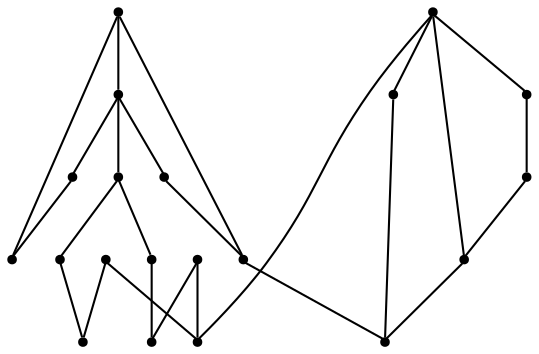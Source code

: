 graph {
  node [shape=point,comment="{\"directed\":false,\"doi\":\"10.1007/978-3-031-22203-0_15\",\"figure\":\"3 (2)\"}"]

  v0 [pos="1192.146148531847,824.5313893917312"]
  v1 [pos="1337.950575008078,921.3916410796668"]
  v2 [pos="1191.365886852485,333.30098599780047"]
  v3 [pos="1339.2466341375966,232.54026857164467"]
  v4 [pos="1092.9376294515714,822.64792354292"]
  v5 [pos="1092.41671313379,330.8984383599851"]
  v6 [pos="1434.5785171271286,695.2625532260145"]
  v7 [pos="1434.5785171271286,478.61085314086745"]
  v8 [pos="1395.648288867283,627.831677982487"]
  v9 [pos="1395.6482888672826,546.040424837808"]
  v10 [pos="1364.5444594692772,483.13126655947167"]
  v11 [pos="1364.5444594692774,690.7409634361001"]
  v12 [pos="1384.00792030034,724.4584358622919"]
  v13 [pos="1384.00792030034,449.4158766284369"]
  v14 [pos="1313.9717642247047,453.93326963421816"]
  v15 [pos="1313.9717642247047,719.9368460723776"]
  v16 [pos="1345.0768018026465,657.0278149693181"]
  v17 [pos="1345.0768018026465,516.8445422015304"]
  v18 [pos="1192.9108628430822,379.70355640438834"]
  v19 [pos="1093.4585457693524,761.9848078274367"]

  v0 -- v1 [id="-1",pos="1192.146148531847,824.5313893917312 1191.6773429223695,889.1409765018021 1240.547585459916,921.4832231758434 1337.950575008078,921.3916410796668"]
  v2 -- v3 [id="-2",pos="1191.365886852485,333.30098599780047 1190.9439141126418,265.3950475079372 1239.8141566501886,233.04865174049166 1339.2466341375966,232.54026857164467"]
  v4 -- v1 [id="-3",pos="1092.9376294515714,822.64792354292 1093.0283065352085,888.7492448555631 1174.8621489231712,921.2248507041965 1337.950575008078,921.3916410796668"]
  v5 -- v3 [id="-4",pos="1092.41671313379,330.8984383599851 1091.7071935691167,265.84931759652284 1174.2870552735114,233.2195117248184 1339.2466341375966,232.54026857164467"]
  v19 -- v4 [id="-8",pos="1093.4585457693524,761.9848078274367 1092.9376294515714,822.64792354292 1092.9376294515714,822.64792354292 1092.9376294515714,822.64792354292"]
  v19 -- v5 [id="-9",pos="1093.4585457693524,761.9848078274367 1092.41671313379,330.8984383599851 1092.41671313379,330.8984383599851 1092.41671313379,330.8984383599851"]
  v6 -- v7 [id="-12",pos="1434.5785171271286,695.2625532260145 1434.5785171271286,478.61085314086745 1434.5785171271286,478.61085314086745 1434.5785171271286,478.61085314086745"]
  v2 -- v18 [id="-16",pos="1191.365886852485,333.30098599780047 1192.9108628430822,379.70355640438834 1192.9108628430822,379.70355640438834 1192.9108628430822,379.70355640438834"]
  v14 -- v18 [id="-21",pos="1313.9717642247047,453.93326963421816 1192.9108628430822,379.70355640438834 1192.9108628430822,379.70355640438834 1192.9108628430822,379.70355640438834"]
  v14 -- v17 [id="-22",pos="1313.9717642247047,453.93326963421816 1345.0768018026465,516.8445422015304 1345.0768018026465,516.8445422015304 1345.0768018026465,516.8445422015304"]
  v14 -- v13 [id="-24",pos="1313.9717642247047,453.93326963421816 1384.00792030034,449.4158766284369 1384.00792030034,449.4158766284369 1384.00792030034,449.4158766284369"]
  v16 -- v8 [id="-29",pos="1345.0768018026465,657.0278149693181 1395.648288867283,627.831677982487 1395.648288867283,627.831677982487 1395.648288867283,627.831677982487"]
  v11 -- v6 [id="-31",pos="1364.5444594692774,690.7409634361001 1434.5785171271286,695.2625532260145 1434.5785171271286,695.2625532260145 1434.5785171271286,695.2625532260145"]
  v11 -- v15 [id="-33",pos="1364.5444594692774,690.7409634361001 1313.9717642247047,719.9368460723776 1313.9717642247047,719.9368460723776 1313.9717642247047,719.9368460723776"]
  v10 -- v7 [id="-34",pos="1364.5444594692772,483.13126655947167 1434.5785171271286,478.61085314086745 1434.5785171271286,478.61085314086745 1434.5785171271286,478.61085314086745"]
  v10 -- v14 [id="-36",pos="1364.5444594692772,483.13126655947167 1313.9717642247047,453.93326963421816 1313.9717642247047,453.93326963421816 1313.9717642247047,453.93326963421816"]
  v12 -- v6 [id="-39",pos="1384.00792030034,724.4584358622919 1434.5785171271286,695.2625532260145 1434.5785171271286,695.2625532260145 1434.5785171271286,695.2625532260145"]
  v0 -- v18 [id="-40",pos="1192.146148531847,824.5313893917312 1192.9108628430822,379.70355640438834 1192.9108628430822,379.70355640438834 1192.9108628430822,379.70355640438834"]
  v15 -- v16 [id="-41",pos="1313.9717642247047,719.9368460723776 1345.0768018026465,657.0278149693181 1345.0768018026465,657.0278149693181 1345.0768018026465,657.0278149693181"]
  v8 -- v11 [id="-44",pos="1395.648288867283,627.831677982487 1364.5444594692774,690.7409634361001 1364.5444594692774,690.7409634361001 1364.5444594692774,690.7409634361001"]
  v13 -- v7 [id="-45",pos="1384.00792030034,449.4158766284369 1434.5785171271286,478.61085314086745 1434.5785171271286,478.61085314086745 1434.5785171271286,478.61085314086745"]
  v15 -- v12 [id="-49",pos="1313.9717642247047,719.9368460723776 1384.00792030034,724.4584358622919 1384.00792030034,724.4584358622919 1384.00792030034,724.4584358622919"]
  v9 -- v10 [id="-51",pos="1395.6482888672826,546.040424837808 1364.5444594692772,483.13126655947167 1364.5444594692772,483.13126655947167 1364.5444594692772,483.13126655947167"]
  v17 -- v9 [id="-52",pos="1345.0768018026465,516.8445422015304 1395.6482888672826,546.040424837808 1395.6482888672826,546.040424837808 1395.6482888672826,546.040424837808"]
  v15 -- v19 [id="-25",pos="1313.9717642247047,719.9368460723776 1093.4585457693524,761.9848078274367 1093.4585457693524,761.9848078274367 1093.4585457693524,761.9848078274367"]
}